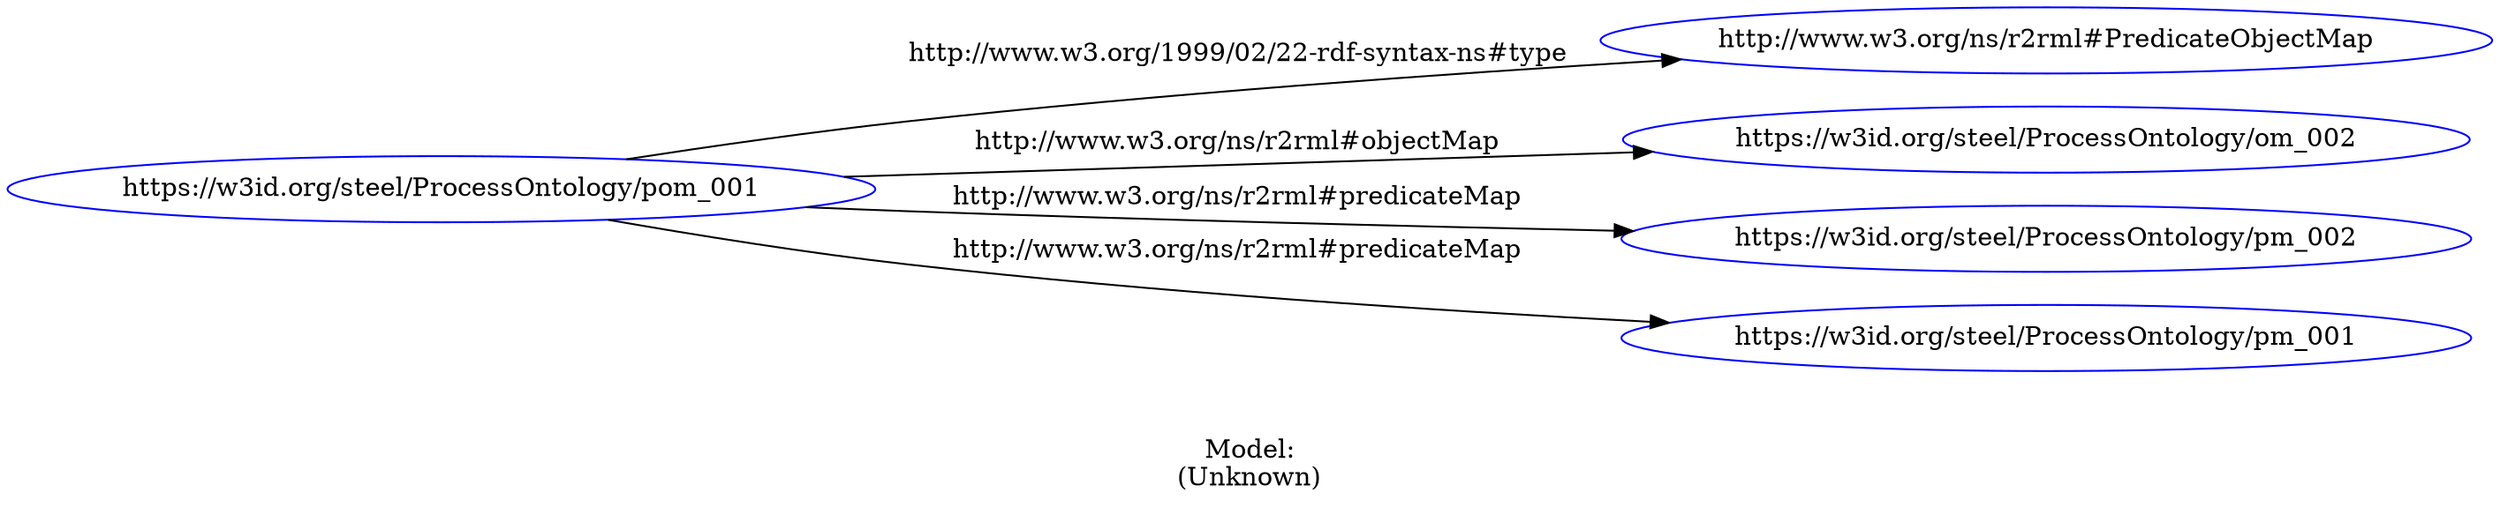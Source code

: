 digraph {
	rankdir = LR;
	charset="utf-8";

	"Rhttps://w3id.org/steel/ProcessOntology/pom_001" -> "Rhttp://www.w3.org/ns/r2rml#PredicateObjectMap" [ label="http://www.w3.org/1999/02/22-rdf-syntax-ns#type" ];
	"Rhttps://w3id.org/steel/ProcessOntology/pom_001" -> "Rhttps://w3id.org/steel/ProcessOntology/om_002" [ label="http://www.w3.org/ns/r2rml#objectMap" ];
	"Rhttps://w3id.org/steel/ProcessOntology/pom_001" -> "Rhttps://w3id.org/steel/ProcessOntology/pm_002" [ label="http://www.w3.org/ns/r2rml#predicateMap" ];
	"Rhttps://w3id.org/steel/ProcessOntology/pom_001" -> "Rhttps://w3id.org/steel/ProcessOntology/pm_001" [ label="http://www.w3.org/ns/r2rml#predicateMap" ];

	// Resources
	"Rhttps://w3id.org/steel/ProcessOntology/pom_001" [ label="https://w3id.org/steel/ProcessOntology/pom_001", shape = ellipse, color = blue ];
	"Rhttp://www.w3.org/ns/r2rml#PredicateObjectMap" [ label="http://www.w3.org/ns/r2rml#PredicateObjectMap", shape = ellipse, color = blue ];
	"Rhttps://w3id.org/steel/ProcessOntology/om_002" [ label="https://w3id.org/steel/ProcessOntology/om_002", shape = ellipse, color = blue ];
	"Rhttps://w3id.org/steel/ProcessOntology/pm_002" [ label="https://w3id.org/steel/ProcessOntology/pm_002", shape = ellipse, color = blue ];
	"Rhttps://w3id.org/steel/ProcessOntology/pm_001" [ label="https://w3id.org/steel/ProcessOntology/pm_001", shape = ellipse, color = blue ];

	// Anonymous nodes

	// Literals

	label="\n\nModel:\n(Unknown)";
}
